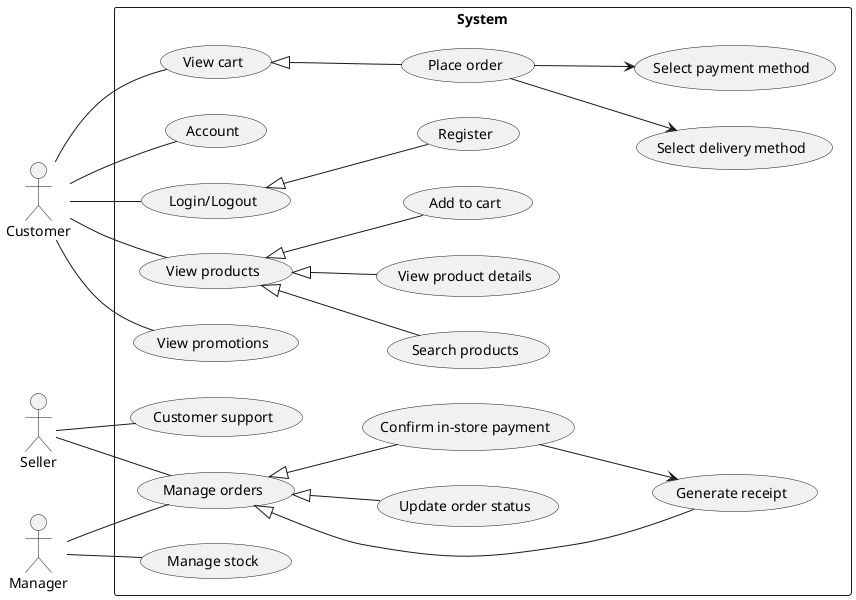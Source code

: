 @startuml UseCases
left to right direction
:Customer: as c
:Seller: as s
:Manager: as m

rectangle System {
    c -- (View products)
    (View products) <|-- (Search products)
    (View products) <|-- (View product details)
    (View products) <|-- (Add to cart)
    c -- (View promotions)

    c -- (View cart)
    (View cart) <|-- (Place order)
    (Place order) --> (Select payment method)
    (Place order) --> (Select delivery method)

    c -- (Account)
    c -- (Login/Logout)
    (Login/Logout) <|-- (Register)

    s -- (Manage orders)
    m -- (Manage orders)
    (Manage orders) <|-- (Update order status)
    (Manage orders) <|-- (Confirm in-store payment)
    (Confirm in-store payment) --> (Generate receipt)
    (Manage orders) <|-- (Generate receipt)
    s -- (Customer support)

    m -- (Manage stock)
}
@enduml